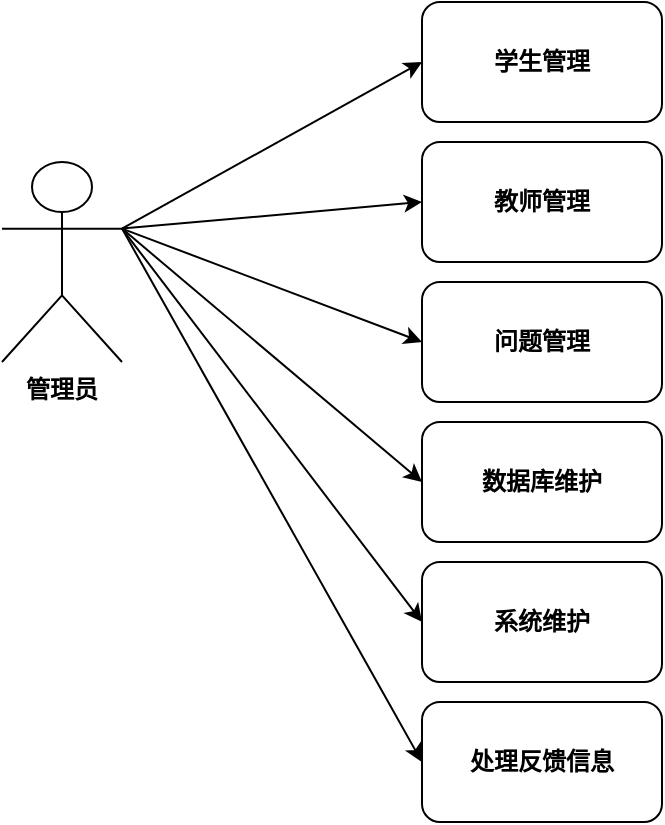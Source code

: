 <mxfile version="21.3.0" type="github">
  <diagram name="第 1 页" id="tTuzNMt167LTnkJXHXdV">
    <mxGraphModel dx="1422" dy="780" grid="1" gridSize="10" guides="1" tooltips="1" connect="1" arrows="1" fold="1" page="1" pageScale="1" pageWidth="827" pageHeight="1169" math="0" shadow="0">
      <root>
        <mxCell id="0" />
        <mxCell id="1" parent="0" />
        <mxCell id="CT4XLEPERA3SMhj64UZN-1" value="学生管理" style="rounded=1;whiteSpace=wrap;html=1;fontFamily=Times New Roman;fontStyle=1" parent="1" vertex="1">
          <mxGeometry x="310" y="360" width="120" height="60" as="geometry" />
        </mxCell>
        <mxCell id="CT4XLEPERA3SMhj64UZN-2" style="rounded=0;orthogonalLoop=1;jettySize=auto;html=1;entryX=0;entryY=0.5;entryDx=0;entryDy=0;" parent="1" source="CT4XLEPERA3SMhj64UZN-8" target="CT4XLEPERA3SMhj64UZN-1" edge="1">
          <mxGeometry relative="1" as="geometry">
            <mxPoint x="350" y="390" as="targetPoint" />
          </mxGeometry>
        </mxCell>
        <mxCell id="CT4XLEPERA3SMhj64UZN-3" style="edgeStyle=none;shape=connector;rounded=0;orthogonalLoop=1;jettySize=auto;html=1;entryX=0;entryY=0.5;entryDx=0;entryDy=0;labelBackgroundColor=default;fontFamily=Helvetica;fontSize=12;fontColor=default;endArrow=classic;exitX=1;exitY=0.333;exitDx=0;exitDy=0;exitPerimeter=0;" parent="1" source="CT4XLEPERA3SMhj64UZN-8" target="CT4XLEPERA3SMhj64UZN-9" edge="1">
          <mxGeometry relative="1" as="geometry" />
        </mxCell>
        <mxCell id="CT4XLEPERA3SMhj64UZN-4" style="edgeStyle=none;shape=connector;rounded=0;orthogonalLoop=1;jettySize=auto;html=1;labelBackgroundColor=default;fontFamily=Helvetica;fontSize=12;fontColor=default;endArrow=classic;entryX=0;entryY=0.5;entryDx=0;entryDy=0;exitX=1;exitY=0.333;exitDx=0;exitDy=0;exitPerimeter=0;" parent="1" source="CT4XLEPERA3SMhj64UZN-8" target="CT4XLEPERA3SMhj64UZN-10" edge="1">
          <mxGeometry relative="1" as="geometry">
            <mxPoint x="310" y="330.0" as="targetPoint" />
          </mxGeometry>
        </mxCell>
        <mxCell id="CT4XLEPERA3SMhj64UZN-5" style="edgeStyle=none;shape=connector;rounded=0;orthogonalLoop=1;jettySize=auto;html=1;entryX=0;entryY=0.5;entryDx=0;entryDy=0;labelBackgroundColor=default;fontFamily=Helvetica;fontSize=12;fontColor=default;endArrow=classic;exitX=1;exitY=0.333;exitDx=0;exitDy=0;exitPerimeter=0;" parent="1" source="CT4XLEPERA3SMhj64UZN-8" target="CT4XLEPERA3SMhj64UZN-11" edge="1">
          <mxGeometry relative="1" as="geometry" />
        </mxCell>
        <mxCell id="CT4XLEPERA3SMhj64UZN-7" style="edgeStyle=none;shape=connector;rounded=0;orthogonalLoop=1;jettySize=auto;html=1;exitX=1;exitY=0.333;exitDx=0;exitDy=0;exitPerimeter=0;entryX=0;entryY=0.5;entryDx=0;entryDy=0;labelBackgroundColor=default;fontFamily=Helvetica;fontSize=12;fontColor=default;endArrow=classic;" parent="1" source="CT4XLEPERA3SMhj64UZN-8" target="CT4XLEPERA3SMhj64UZN-13" edge="1">
          <mxGeometry relative="1" as="geometry" />
        </mxCell>
        <mxCell id="CT4XLEPERA3SMhj64UZN-16" style="edgeStyle=none;shape=connector;rounded=0;orthogonalLoop=1;jettySize=auto;html=1;exitX=1;exitY=0.333;exitDx=0;exitDy=0;exitPerimeter=0;entryX=0;entryY=0.5;entryDx=0;entryDy=0;labelBackgroundColor=default;fontFamily=Helvetica;fontSize=11;fontColor=default;endArrow=classic;" parent="1" source="CT4XLEPERA3SMhj64UZN-8" target="CT4XLEPERA3SMhj64UZN-14" edge="1">
          <mxGeometry relative="1" as="geometry" />
        </mxCell>
        <mxCell id="CT4XLEPERA3SMhj64UZN-8" value="管理员" style="shape=umlActor;verticalLabelPosition=bottom;verticalAlign=top;outlineConnect=0;labelBackgroundColor=none;fontStyle=1;strokeWidth=1;fontFamily=Times New Roman;" parent="1" vertex="1">
          <mxGeometry x="100" y="440" width="60" height="100" as="geometry" />
        </mxCell>
        <mxCell id="CT4XLEPERA3SMhj64UZN-9" value="问题管理" style="rounded=1;whiteSpace=wrap;html=1;fontFamily=Times New Roman;fontStyle=1" parent="1" vertex="1">
          <mxGeometry x="310" y="500" width="120" height="60" as="geometry" />
        </mxCell>
        <mxCell id="CT4XLEPERA3SMhj64UZN-10" value="系统维护" style="rounded=1;whiteSpace=wrap;html=1;fontFamily=Times New Roman;fontStyle=1" parent="1" vertex="1">
          <mxGeometry x="310" y="640" width="120" height="60" as="geometry" />
        </mxCell>
        <mxCell id="CT4XLEPERA3SMhj64UZN-11" value="处理反馈信息" style="rounded=1;whiteSpace=wrap;html=1;fontFamily=Times New Roman;fontStyle=1" parent="1" vertex="1">
          <mxGeometry x="310" y="710" width="120" height="60" as="geometry" />
        </mxCell>
        <mxCell id="CT4XLEPERA3SMhj64UZN-13" value="数据库维护" style="rounded=1;whiteSpace=wrap;html=1;fontFamily=Times New Roman;fontStyle=1" parent="1" vertex="1">
          <mxGeometry x="310" y="570" width="120" height="60" as="geometry" />
        </mxCell>
        <mxCell id="CT4XLEPERA3SMhj64UZN-14" value="教师管理" style="rounded=1;whiteSpace=wrap;html=1;fontFamily=Times New Roman;fontStyle=1" parent="1" vertex="1">
          <mxGeometry x="310" y="430" width="120" height="60" as="geometry" />
        </mxCell>
      </root>
    </mxGraphModel>
  </diagram>
</mxfile>
